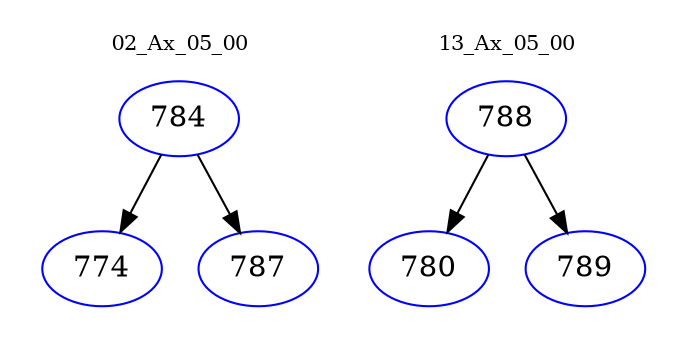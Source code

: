 digraph{
subgraph cluster_0 {
color = white
label = "02_Ax_05_00";
fontsize=10;
T0_784 [label="784", color="blue"]
T0_784 -> T0_774 [color="black"]
T0_774 [label="774", color="blue"]
T0_784 -> T0_787 [color="black"]
T0_787 [label="787", color="blue"]
}
subgraph cluster_1 {
color = white
label = "13_Ax_05_00";
fontsize=10;
T1_788 [label="788", color="blue"]
T1_788 -> T1_780 [color="black"]
T1_780 [label="780", color="blue"]
T1_788 -> T1_789 [color="black"]
T1_789 [label="789", color="blue"]
}
}
